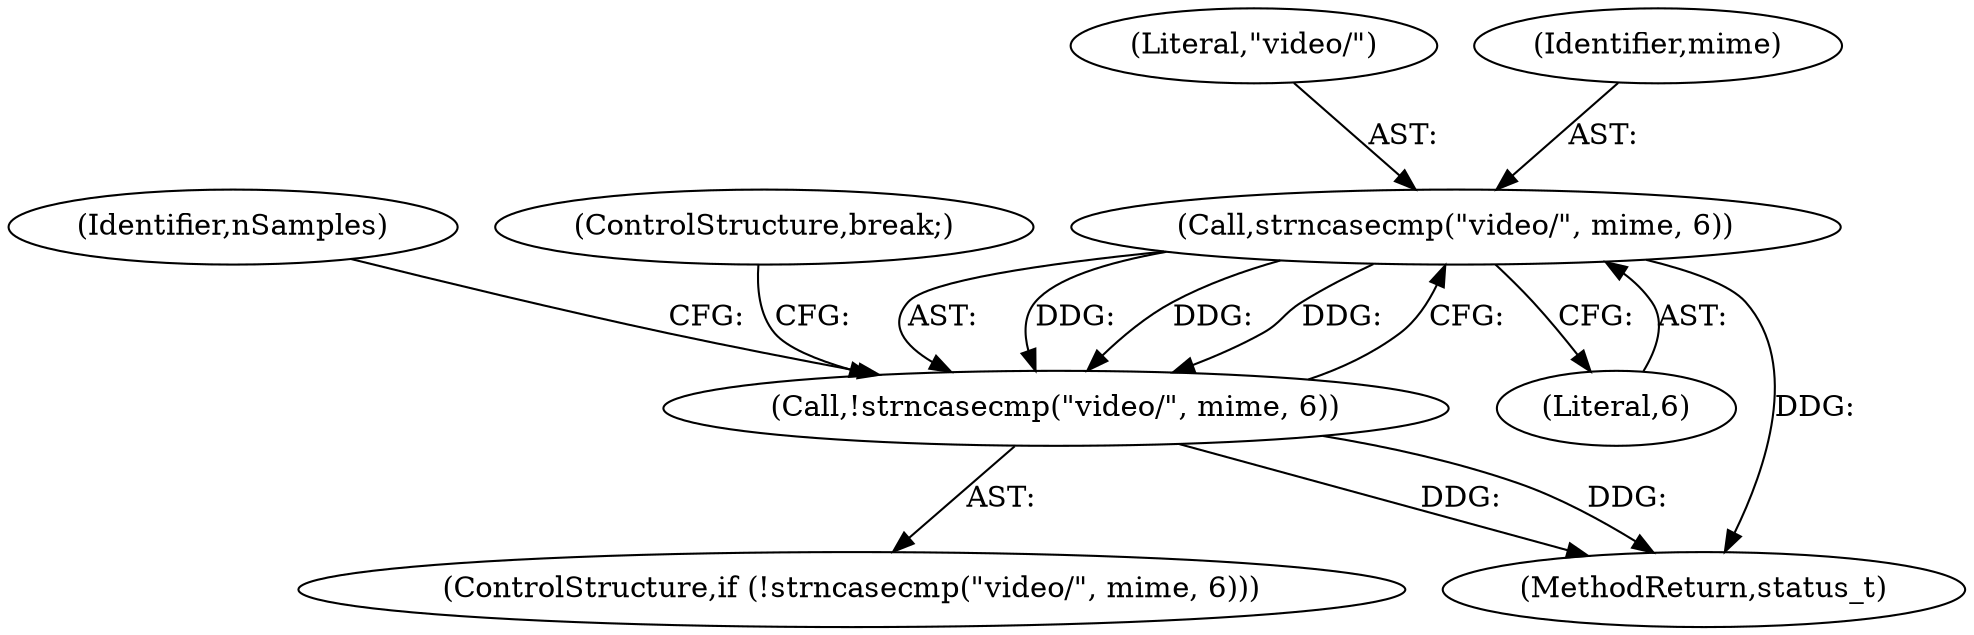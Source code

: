 digraph "0_Android_8a3a2f6ea7defe1a81bb32b3c9f3537f84749b9d@pointer" {
"1002382" [label="(Call,strncasecmp(\"video/\", mime, 6))"];
"1002381" [label="(Call,!strncasecmp(\"video/\", mime, 6))"];
"1002382" [label="(Call,strncasecmp(\"video/\", mime, 6))"];
"1002381" [label="(Call,!strncasecmp(\"video/\", mime, 6))"];
"1002383" [label="(Literal,\"video/\")"];
"1002384" [label="(Identifier,mime)"];
"1002389" [label="(Identifier,nSamples)"];
"1002385" [label="(Literal,6)"];
"1002468" [label="(ControlStructure,break;)"];
"1002380" [label="(ControlStructure,if (!strncasecmp(\"video/\", mime, 6)))"];
"1003903" [label="(MethodReturn,status_t)"];
"1002382" -> "1002381"  [label="AST: "];
"1002382" -> "1002385"  [label="CFG: "];
"1002383" -> "1002382"  [label="AST: "];
"1002384" -> "1002382"  [label="AST: "];
"1002385" -> "1002382"  [label="AST: "];
"1002381" -> "1002382"  [label="CFG: "];
"1002382" -> "1003903"  [label="DDG: "];
"1002382" -> "1002381"  [label="DDG: "];
"1002382" -> "1002381"  [label="DDG: "];
"1002382" -> "1002381"  [label="DDG: "];
"1002381" -> "1002380"  [label="AST: "];
"1002389" -> "1002381"  [label="CFG: "];
"1002468" -> "1002381"  [label="CFG: "];
"1002381" -> "1003903"  [label="DDG: "];
"1002381" -> "1003903"  [label="DDG: "];
}
